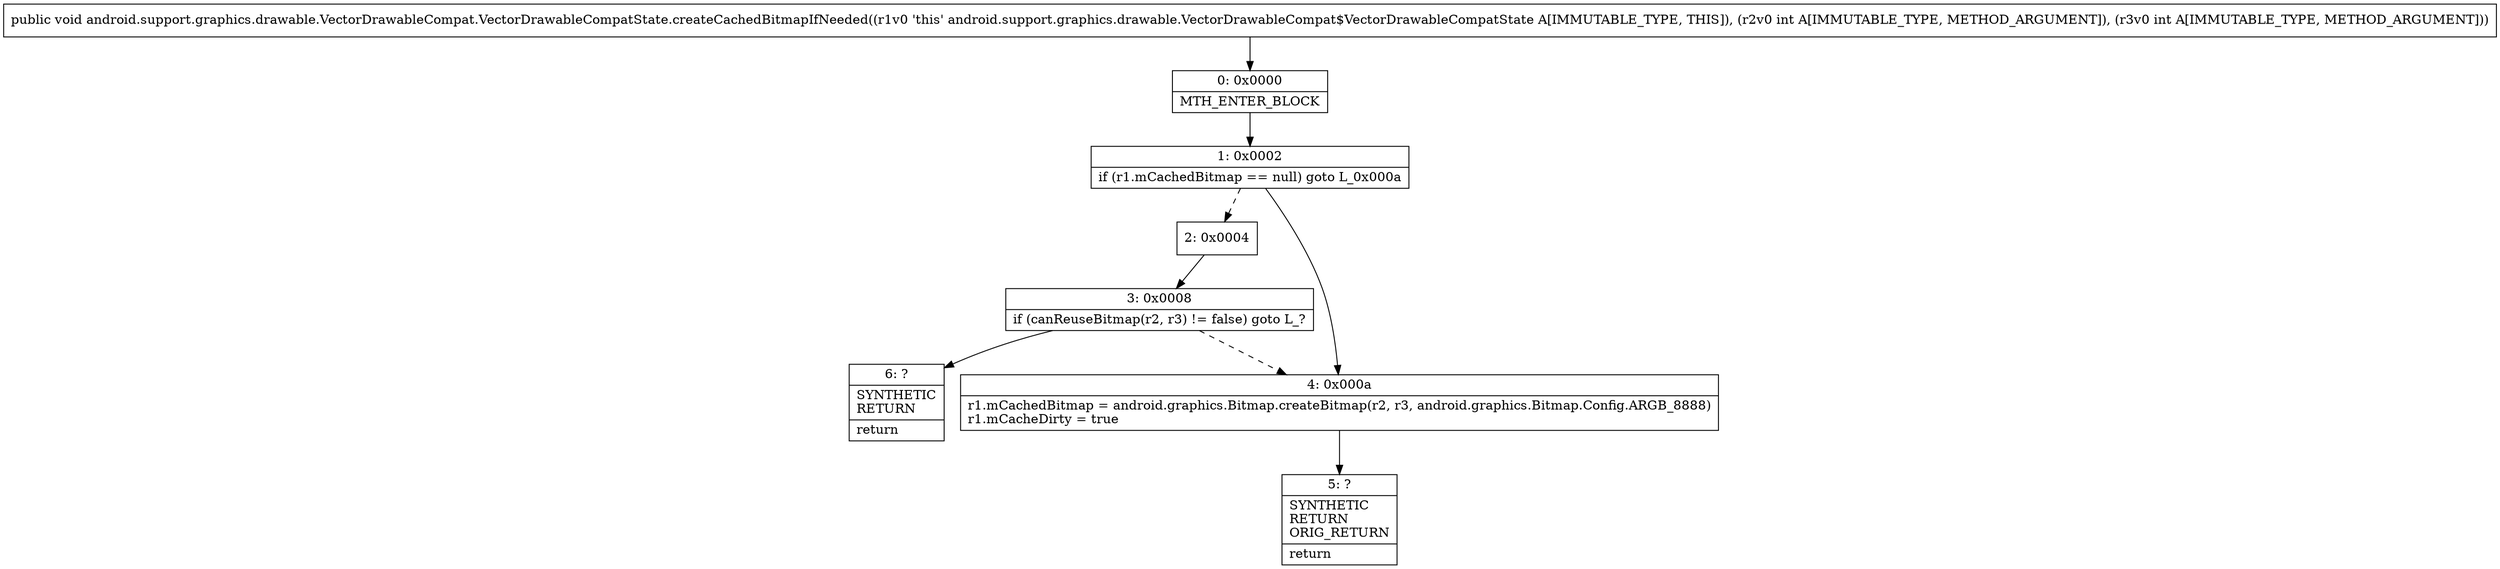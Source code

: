 digraph "CFG forandroid.support.graphics.drawable.VectorDrawableCompat.VectorDrawableCompatState.createCachedBitmapIfNeeded(II)V" {
Node_0 [shape=record,label="{0\:\ 0x0000|MTH_ENTER_BLOCK\l}"];
Node_1 [shape=record,label="{1\:\ 0x0002|if (r1.mCachedBitmap == null) goto L_0x000a\l}"];
Node_2 [shape=record,label="{2\:\ 0x0004}"];
Node_3 [shape=record,label="{3\:\ 0x0008|if (canReuseBitmap(r2, r3) != false) goto L_?\l}"];
Node_4 [shape=record,label="{4\:\ 0x000a|r1.mCachedBitmap = android.graphics.Bitmap.createBitmap(r2, r3, android.graphics.Bitmap.Config.ARGB_8888)\lr1.mCacheDirty = true\l}"];
Node_5 [shape=record,label="{5\:\ ?|SYNTHETIC\lRETURN\lORIG_RETURN\l|return\l}"];
Node_6 [shape=record,label="{6\:\ ?|SYNTHETIC\lRETURN\l|return\l}"];
MethodNode[shape=record,label="{public void android.support.graphics.drawable.VectorDrawableCompat.VectorDrawableCompatState.createCachedBitmapIfNeeded((r1v0 'this' android.support.graphics.drawable.VectorDrawableCompat$VectorDrawableCompatState A[IMMUTABLE_TYPE, THIS]), (r2v0 int A[IMMUTABLE_TYPE, METHOD_ARGUMENT]), (r3v0 int A[IMMUTABLE_TYPE, METHOD_ARGUMENT])) }"];
MethodNode -> Node_0;
Node_0 -> Node_1;
Node_1 -> Node_2[style=dashed];
Node_1 -> Node_4;
Node_2 -> Node_3;
Node_3 -> Node_4[style=dashed];
Node_3 -> Node_6;
Node_4 -> Node_5;
}

